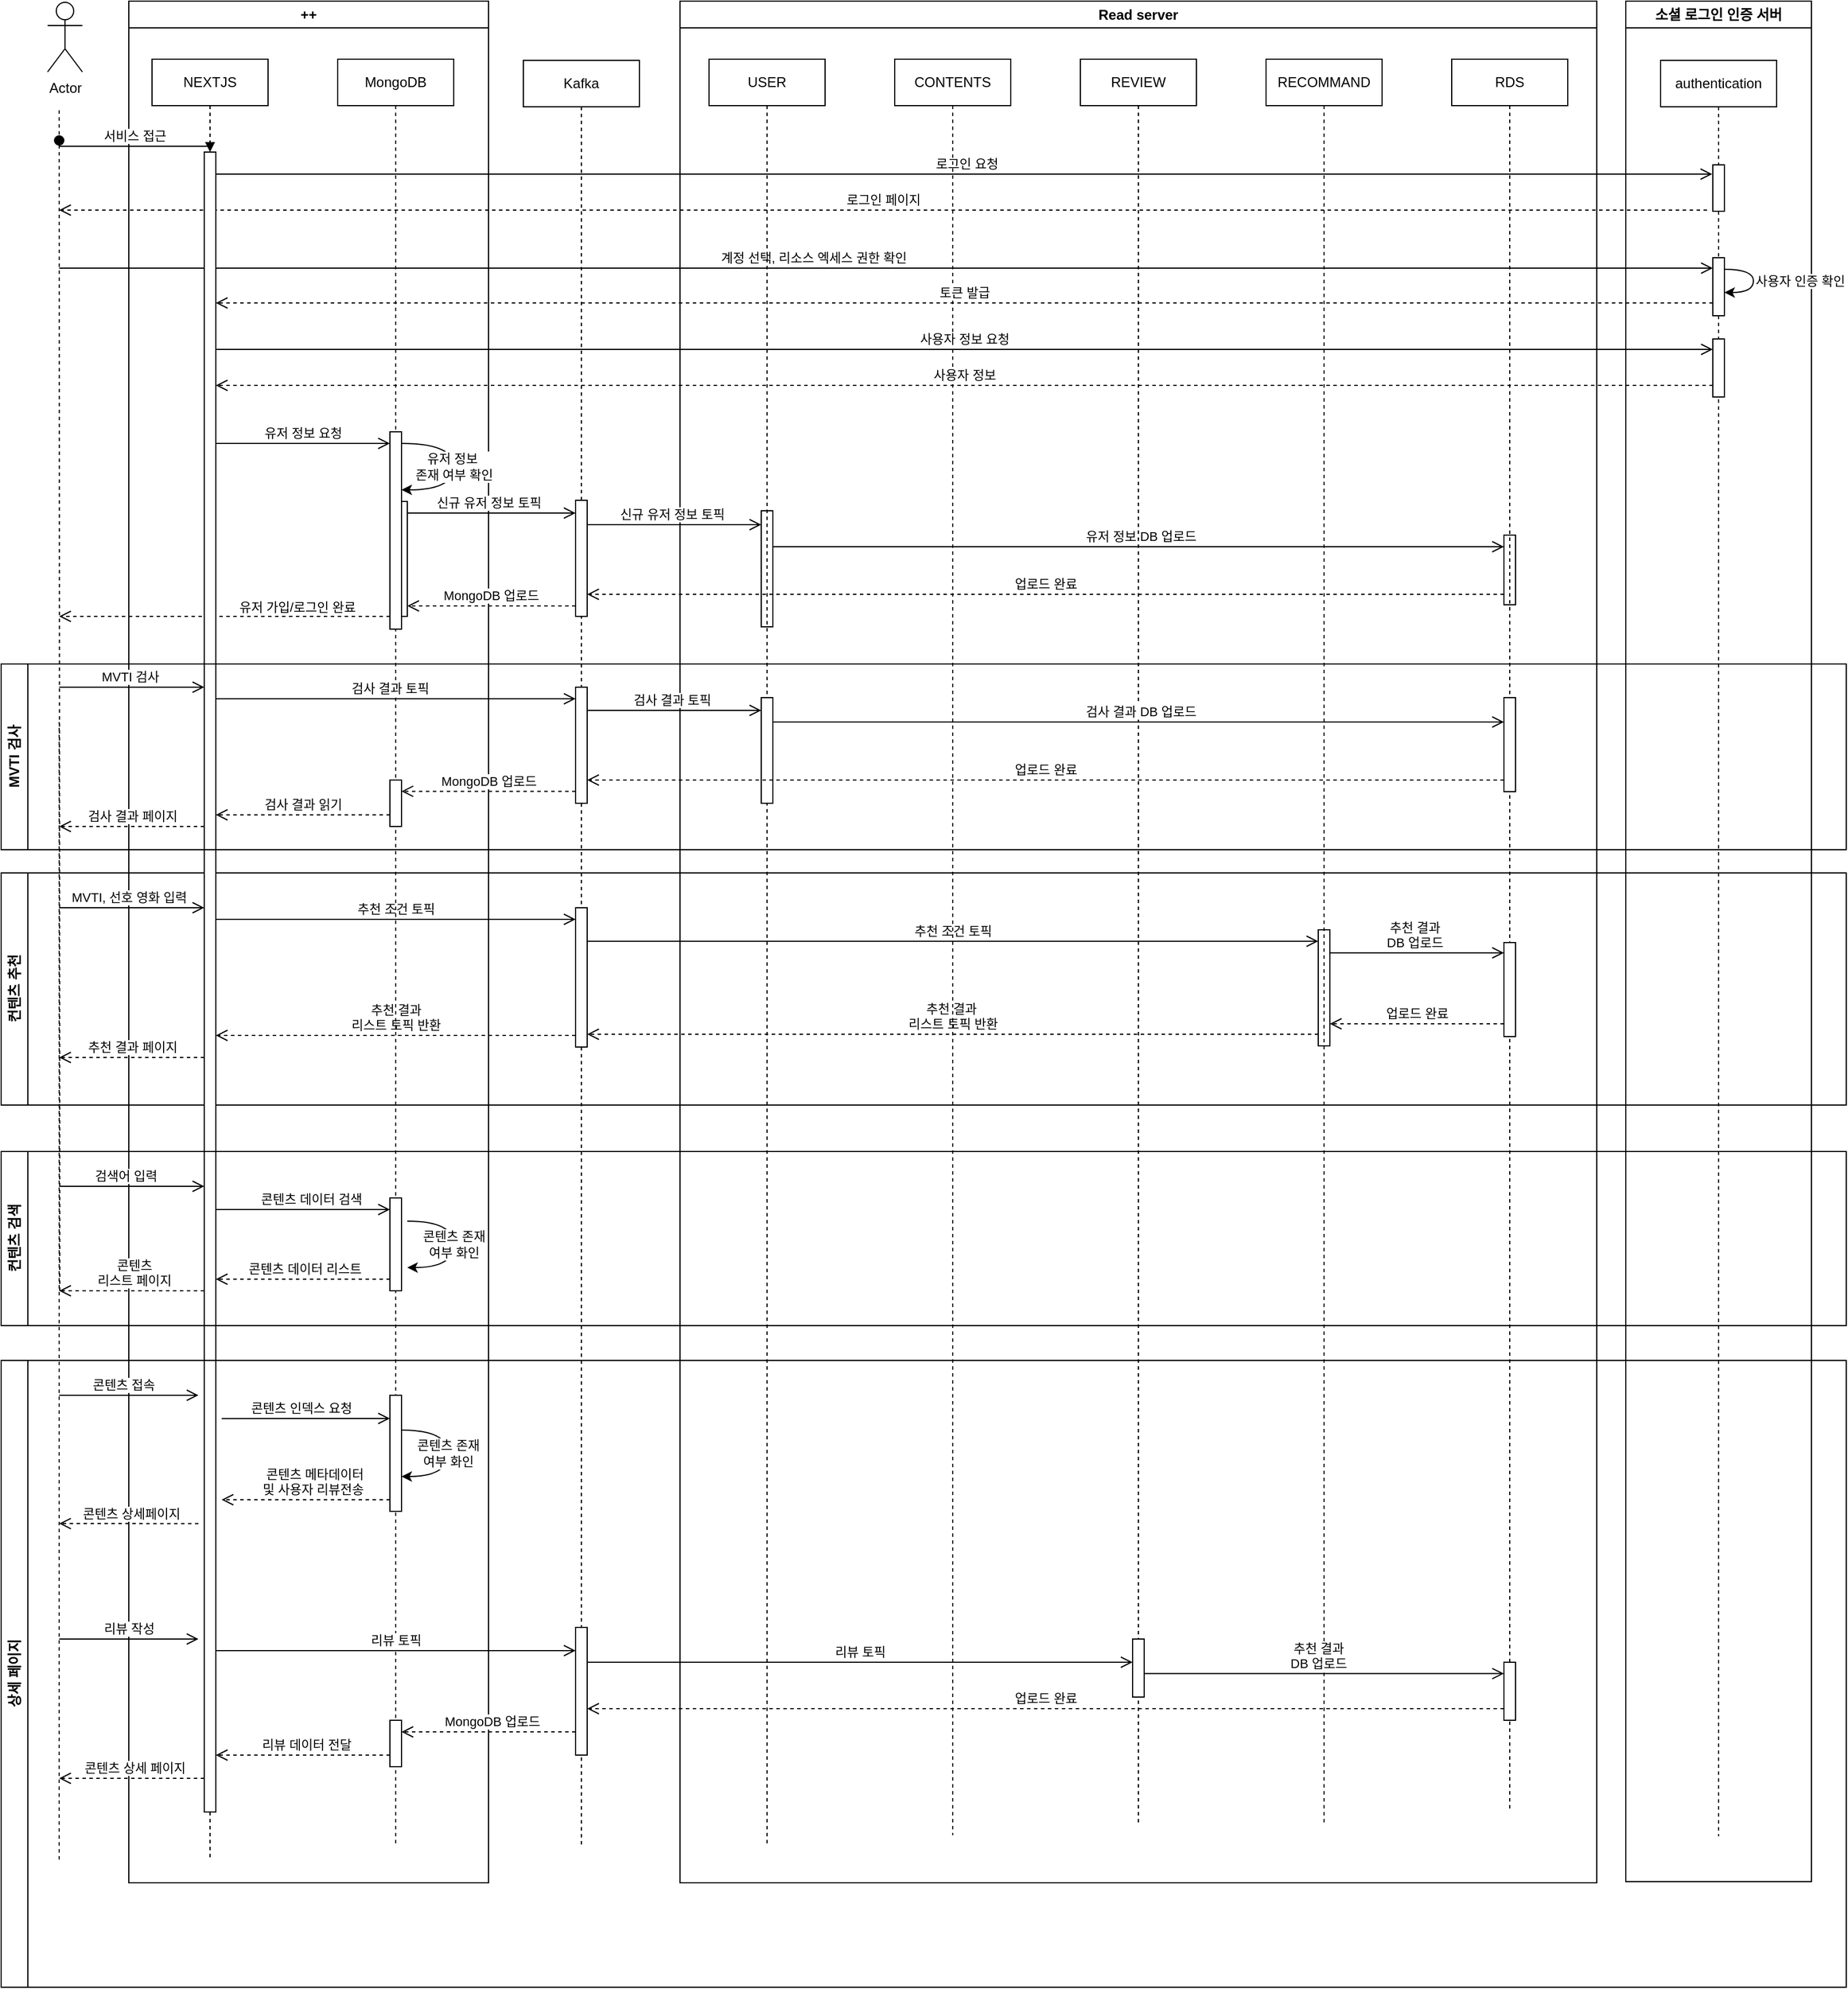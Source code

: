 <mxfile version="24.4.6" type="github">
  <diagram name="Page-1" id="2YBvvXClWsGukQMizWep">
    <mxGraphModel dx="4048" dy="2816" grid="1" gridSize="10" guides="1" tooltips="1" connect="1" arrows="1" fold="1" page="1" pageScale="1" pageWidth="850" pageHeight="1100" math="0" shadow="0">
      <root>
        <mxCell id="0" />
        <mxCell id="1" parent="0" />
        <mxCell id="jFhaPYOHIbbMJdS9G8yV-58" value="Actor" style="shape=umlActor;verticalLabelPosition=bottom;verticalAlign=top;html=1;outlineConnect=0;" vertex="1" parent="1">
          <mxGeometry x="-50" width="30" height="60" as="geometry" />
        </mxCell>
        <mxCell id="jFhaPYOHIbbMJdS9G8yV-61" value="++" style="swimlane;whiteSpace=wrap;html=1;" vertex="1" parent="1">
          <mxGeometry x="20" y="-1" width="310" height="1621" as="geometry" />
        </mxCell>
        <mxCell id="jFhaPYOHIbbMJdS9G8yV-139" value="" style="html=1;points=[];perimeter=orthogonalPerimeter;outlineConnect=0;targetShapes=umlLifeline;portConstraint=eastwest;newEdgeStyle={&quot;edgeStyle&quot;:&quot;elbowEdgeStyle&quot;,&quot;elbow&quot;:&quot;vertical&quot;,&quot;curved&quot;:0,&quot;rounded&quot;:0};" vertex="1" parent="jFhaPYOHIbbMJdS9G8yV-61">
          <mxGeometry x="230" y="431" width="10" height="99" as="geometry" />
        </mxCell>
        <mxCell id="jFhaPYOHIbbMJdS9G8yV-140" value="유저 정보&amp;nbsp;&lt;div&gt;존재 여부 확인&lt;/div&gt;" style="endArrow=classic;html=1;rounded=0;edgeStyle=orthogonalEdgeStyle;curved=1;" edge="1" parent="jFhaPYOHIbbMJdS9G8yV-61">
          <mxGeometry width="50" height="50" relative="1" as="geometry">
            <mxPoint x="235" y="381" as="sourcePoint" />
            <mxPoint x="235" y="421" as="targetPoint" />
            <Array as="points">
              <mxPoint x="280" y="381" />
              <mxPoint x="280" y="421" />
            </Array>
          </mxGeometry>
        </mxCell>
        <mxCell id="jFhaPYOHIbbMJdS9G8yV-136" value="유저 정보 요청" style="html=1;verticalAlign=bottom;endArrow=open;endSize=8;edgeStyle=elbowEdgeStyle;elbow=vertical;curved=0;rounded=0;align=center;" edge="1" parent="jFhaPYOHIbbMJdS9G8yV-61">
          <mxGeometry relative="1" as="geometry">
            <mxPoint x="225" y="381" as="targetPoint" />
            <Array as="points">
              <mxPoint x="100" y="381" />
            </Array>
            <mxPoint x="75" y="381" as="sourcePoint" />
            <mxPoint as="offset" />
          </mxGeometry>
        </mxCell>
        <mxCell id="jFhaPYOHIbbMJdS9G8yV-208" value="유저 가입/로그인 완료" style="html=1;verticalAlign=bottom;endArrow=open;dashed=1;endSize=8;edgeStyle=elbowEdgeStyle;elbow=vertical;curved=0;rounded=0;" edge="1" parent="jFhaPYOHIbbMJdS9G8yV-61">
          <mxGeometry x="-0.436" y="1" relative="1" as="geometry">
            <mxPoint x="-60" y="530" as="targetPoint" />
            <Array as="points">
              <mxPoint x="200" y="530" />
            </Array>
            <mxPoint x="225" y="530" as="sourcePoint" />
            <mxPoint as="offset" />
          </mxGeometry>
        </mxCell>
        <mxCell id="jFhaPYOHIbbMJdS9G8yV-71" value="소셜 로그인 인증 서버" style="swimlane;whiteSpace=wrap;html=1;movable=1;resizable=1;rotatable=1;deletable=1;editable=1;locked=0;connectable=1;" vertex="1" parent="1">
          <mxGeometry x="1310" y="-1" width="160" height="1620" as="geometry" />
        </mxCell>
        <mxCell id="jFhaPYOHIbbMJdS9G8yV-72" value="authentication" style="shape=umlLifeline;perimeter=lifelinePerimeter;whiteSpace=wrap;html=1;container=0;dropTarget=0;collapsible=0;recursiveResize=0;outlineConnect=0;portConstraint=eastwest;newEdgeStyle={&quot;edgeStyle&quot;:&quot;elbowEdgeStyle&quot;,&quot;elbow&quot;:&quot;vertical&quot;,&quot;curved&quot;:0,&quot;rounded&quot;:0};movable=1;resizable=1;rotatable=1;deletable=1;editable=1;locked=0;connectable=1;" vertex="1" parent="jFhaPYOHIbbMJdS9G8yV-71">
          <mxGeometry x="30" y="51" width="100" height="1530" as="geometry" />
        </mxCell>
        <mxCell id="jFhaPYOHIbbMJdS9G8yV-73" value="" style="html=1;points=[];perimeter=orthogonalPerimeter;outlineConnect=0;targetShapes=umlLifeline;portConstraint=eastwest;newEdgeStyle={&quot;edgeStyle&quot;:&quot;elbowEdgeStyle&quot;,&quot;elbow&quot;:&quot;vertical&quot;,&quot;curved&quot;:0,&quot;rounded&quot;:0};" vertex="1" parent="jFhaPYOHIbbMJdS9G8yV-72">
          <mxGeometry x="45" y="90" width="10" height="40" as="geometry" />
        </mxCell>
        <mxCell id="jFhaPYOHIbbMJdS9G8yV-78" value="" style="html=1;points=[];perimeter=orthogonalPerimeter;outlineConnect=0;targetShapes=umlLifeline;portConstraint=eastwest;newEdgeStyle={&quot;edgeStyle&quot;:&quot;elbowEdgeStyle&quot;,&quot;elbow&quot;:&quot;vertical&quot;,&quot;curved&quot;:0,&quot;rounded&quot;:0};" vertex="1" parent="jFhaPYOHIbbMJdS9G8yV-72">
          <mxGeometry x="45" y="170" width="10" height="50" as="geometry" />
        </mxCell>
        <mxCell id="jFhaPYOHIbbMJdS9G8yV-80" value="" style="html=1;points=[];perimeter=orthogonalPerimeter;outlineConnect=0;targetShapes=umlLifeline;portConstraint=eastwest;newEdgeStyle={&quot;edgeStyle&quot;:&quot;elbowEdgeStyle&quot;,&quot;elbow&quot;:&quot;vertical&quot;,&quot;curved&quot;:0,&quot;rounded&quot;:0};" vertex="1" parent="jFhaPYOHIbbMJdS9G8yV-72">
          <mxGeometry x="45" y="240" width="10" height="50" as="geometry" />
        </mxCell>
        <mxCell id="jFhaPYOHIbbMJdS9G8yV-76" value="로그인 페이지" style="html=1;verticalAlign=bottom;endArrow=open;dashed=1;endSize=8;edgeStyle=elbowEdgeStyle;elbow=vertical;curved=0;rounded=0;" edge="1" parent="jFhaPYOHIbbMJdS9G8yV-71">
          <mxGeometry x="0.001" relative="1" as="geometry">
            <mxPoint x="-1350" y="180" as="targetPoint" />
            <Array as="points">
              <mxPoint x="15" y="180" />
            </Array>
            <mxPoint x="70" y="180" as="sourcePoint" />
            <mxPoint as="offset" />
          </mxGeometry>
        </mxCell>
        <mxCell id="jFhaPYOHIbbMJdS9G8yV-63" value="로그인 요청" style="html=1;verticalAlign=bottom;endArrow=open;endSize=8;edgeStyle=elbowEdgeStyle;elbow=horizontal;curved=0;rounded=0;" edge="1" parent="jFhaPYOHIbbMJdS9G8yV-71">
          <mxGeometry x="0.007" relative="1" as="geometry">
            <mxPoint x="74.5" y="149" as="targetPoint" />
            <Array as="points">
              <mxPoint x="25" y="150" />
              <mxPoint x="-1140" y="149" />
            </Array>
            <mxPoint x="-1220" y="149" as="sourcePoint" />
            <mxPoint as="offset" />
          </mxGeometry>
        </mxCell>
        <mxCell id="aM9ryv3xv72pqoxQDRHE-10" value="계정 선택, 리소스 엑세스 권한 확인" style="html=1;verticalAlign=bottom;endArrow=open;endSize=8;edgeStyle=elbowEdgeStyle;elbow=vertical;curved=0;rounded=0;" parent="jFhaPYOHIbbMJdS9G8yV-71" edge="1">
          <mxGeometry x="0.0" relative="1" as="geometry">
            <mxPoint x="75" y="230" as="targetPoint" />
            <Array as="points">
              <mxPoint x="-1350" y="230" />
            </Array>
            <mxPoint x="-1225" y="230" as="sourcePoint" />
            <mxPoint as="offset" />
          </mxGeometry>
        </mxCell>
        <mxCell id="jFhaPYOHIbbMJdS9G8yV-87" value="사용자 인증 확인" style="endArrow=classic;html=1;rounded=0;edgeStyle=orthogonalEdgeStyle;curved=1;" edge="1" parent="jFhaPYOHIbbMJdS9G8yV-71" source="jFhaPYOHIbbMJdS9G8yV-78" target="jFhaPYOHIbbMJdS9G8yV-78">
          <mxGeometry y="40" width="50" height="50" relative="1" as="geometry">
            <mxPoint x="90" y="231" as="sourcePoint" />
            <mxPoint x="140" y="180" as="targetPoint" />
            <Array as="points">
              <mxPoint x="110" y="231" />
              <mxPoint x="110" y="251" />
            </Array>
            <mxPoint as="offset" />
          </mxGeometry>
        </mxCell>
        <mxCell id="jFhaPYOHIbbMJdS9G8yV-88" value="컨텐츠 추천" style="swimlane;horizontal=0;whiteSpace=wrap;html=1;startSize=23;" vertex="1" parent="1">
          <mxGeometry x="-90" y="750" width="1590" height="200" as="geometry" />
        </mxCell>
        <mxCell id="jFhaPYOHIbbMJdS9G8yV-90" value="MVTI, 선호 영화 입력" style="html=1;verticalAlign=bottom;endArrow=open;endSize=8;edgeStyle=elbowEdgeStyle;elbow=vertical;curved=0;rounded=0;" edge="1" parent="jFhaPYOHIbbMJdS9G8yV-88" target="aM9ryv3xv72pqoxQDRHE-2">
          <mxGeometry x="0.037" relative="1" as="geometry">
            <mxPoint x="170" y="30" as="targetPoint" />
            <Array as="points">
              <mxPoint x="50" y="30" />
            </Array>
            <mxPoint x="60" y="30" as="sourcePoint" />
            <mxPoint as="offset" />
          </mxGeometry>
        </mxCell>
        <mxCell id="jFhaPYOHIbbMJdS9G8yV-100" value="추천 결과&lt;div&gt;리스트 토픽 반환&lt;/div&gt;" style="html=1;verticalAlign=bottom;endArrow=open;dashed=1;endSize=8;edgeStyle=elbowEdgeStyle;elbow=vertical;curved=0;rounded=0;" edge="1" parent="jFhaPYOHIbbMJdS9G8yV-88">
          <mxGeometry x="0.002" relative="1" as="geometry">
            <mxPoint x="185" y="140" as="targetPoint" />
            <Array as="points">
              <mxPoint x="205" y="140" />
            </Array>
            <mxPoint x="495" y="140" as="sourcePoint" />
            <mxPoint as="offset" />
          </mxGeometry>
        </mxCell>
        <mxCell id="jFhaPYOHIbbMJdS9G8yV-102" value="추천 결과 페이지" style="html=1;verticalAlign=bottom;endArrow=open;dashed=1;endSize=8;edgeStyle=elbowEdgeStyle;elbow=vertical;curved=0;rounded=0;" edge="1" parent="jFhaPYOHIbbMJdS9G8yV-88" source="aM9ryv3xv72pqoxQDRHE-2">
          <mxGeometry x="0.002" relative="1" as="geometry">
            <mxPoint x="50" y="159" as="targetPoint" />
            <Array as="points">
              <mxPoint x="70" y="159" />
            </Array>
            <mxPoint x="150" y="159" as="sourcePoint" />
            <mxPoint as="offset" />
          </mxGeometry>
        </mxCell>
        <mxCell id="jFhaPYOHIbbMJdS9G8yV-91" value="추천 조건 토픽" style="html=1;verticalAlign=bottom;endArrow=open;endSize=8;edgeStyle=elbowEdgeStyle;elbow=vertical;curved=0;rounded=0;" edge="1" parent="jFhaPYOHIbbMJdS9G8yV-88">
          <mxGeometry relative="1" as="geometry">
            <mxPoint x="495" y="40" as="targetPoint" />
            <Array as="points">
              <mxPoint x="470" y="40" />
            </Array>
            <mxPoint x="185" y="40" as="sourcePoint" />
            <mxPoint as="offset" />
          </mxGeometry>
        </mxCell>
        <mxCell id="jFhaPYOHIbbMJdS9G8yV-62" value="Read server" style="swimlane;whiteSpace=wrap;html=1;" vertex="1" parent="1">
          <mxGeometry x="495" y="-1" width="790" height="1621" as="geometry" />
        </mxCell>
        <mxCell id="jFhaPYOHIbbMJdS9G8yV-99" value="" style="html=1;points=[];perimeter=orthogonalPerimeter;outlineConnect=0;targetShapes=umlLifeline;portConstraint=eastwest;newEdgeStyle={&quot;edgeStyle&quot;:&quot;elbowEdgeStyle&quot;,&quot;elbow&quot;:&quot;vertical&quot;,&quot;curved&quot;:0,&quot;rounded&quot;:0};" vertex="1" parent="jFhaPYOHIbbMJdS9G8yV-62">
          <mxGeometry x="550" y="800" width="10" height="100" as="geometry" />
        </mxCell>
        <mxCell id="jFhaPYOHIbbMJdS9G8yV-147" value="" style="html=1;points=[];perimeter=orthogonalPerimeter;outlineConnect=0;targetShapes=umlLifeline;portConstraint=eastwest;newEdgeStyle={&quot;edgeStyle&quot;:&quot;elbowEdgeStyle&quot;,&quot;elbow&quot;:&quot;vertical&quot;,&quot;curved&quot;:0,&quot;rounded&quot;:0};" vertex="1" parent="jFhaPYOHIbbMJdS9G8yV-62">
          <mxGeometry x="70" y="439" width="10" height="100" as="geometry" />
        </mxCell>
        <mxCell id="jFhaPYOHIbbMJdS9G8yV-149" value="유저 정보 DB 업로드" style="html=1;verticalAlign=bottom;endArrow=open;endSize=8;edgeStyle=elbowEdgeStyle;elbow=vertical;curved=0;rounded=0;exitX=0.5;exitY=0.417;exitDx=0;exitDy=0;exitPerimeter=0;" edge="1" parent="jFhaPYOHIbbMJdS9G8yV-62" target="jFhaPYOHIbbMJdS9G8yV-150">
          <mxGeometry x="0.008" relative="1" as="geometry">
            <mxPoint x="640" y="470" as="targetPoint" />
            <Array as="points">
              <mxPoint x="60" y="470" />
            </Array>
            <mxPoint x="80" y="470.04" as="sourcePoint" />
            <mxPoint as="offset" />
          </mxGeometry>
        </mxCell>
        <mxCell id="jFhaPYOHIbbMJdS9G8yV-150" value="" style="html=1;points=[];perimeter=orthogonalPerimeter;outlineConnect=0;targetShapes=umlLifeline;portConstraint=eastwest;newEdgeStyle={&quot;edgeStyle&quot;:&quot;elbowEdgeStyle&quot;,&quot;elbow&quot;:&quot;vertical&quot;,&quot;curved&quot;:0,&quot;rounded&quot;:0};" vertex="1" parent="jFhaPYOHIbbMJdS9G8yV-62">
          <mxGeometry x="710" y="460" width="10" height="60" as="geometry" />
        </mxCell>
        <mxCell id="jFhaPYOHIbbMJdS9G8yV-155" value="추천 조건 토픽" style="html=1;verticalAlign=bottom;endArrow=open;endSize=8;edgeStyle=elbowEdgeStyle;elbow=vertical;curved=0;rounded=0;" edge="1" parent="jFhaPYOHIbbMJdS9G8yV-62">
          <mxGeometry relative="1" as="geometry">
            <mxPoint x="550" y="809.88" as="targetPoint" />
            <Array as="points">
              <mxPoint x="205" y="809.88" />
            </Array>
            <mxPoint x="-80" y="809.88" as="sourcePoint" />
            <mxPoint as="offset" />
          </mxGeometry>
        </mxCell>
        <mxCell id="jFhaPYOHIbbMJdS9G8yV-94" value="추천 결과&amp;nbsp;&lt;div&gt;리스트 토픽 반환&lt;/div&gt;" style="html=1;verticalAlign=bottom;endArrow=open;dashed=1;endSize=8;edgeStyle=elbowEdgeStyle;elbow=horizontal;curved=0;rounded=0;" edge="1" parent="jFhaPYOHIbbMJdS9G8yV-62">
          <mxGeometry relative="1" as="geometry">
            <mxPoint x="-80" y="890" as="targetPoint" />
            <Array as="points">
              <mxPoint x="255" y="890" />
            </Array>
            <mxPoint x="550" y="890" as="sourcePoint" />
            <mxPoint as="offset" />
          </mxGeometry>
        </mxCell>
        <mxCell id="jFhaPYOHIbbMJdS9G8yV-48" value="RECOMMAND" style="shape=umlLifeline;perimeter=lifelinePerimeter;whiteSpace=wrap;html=1;container=0;dropTarget=0;collapsible=0;recursiveResize=0;outlineConnect=0;portConstraint=eastwest;newEdgeStyle={&quot;edgeStyle&quot;:&quot;elbowEdgeStyle&quot;,&quot;elbow&quot;:&quot;vertical&quot;,&quot;curved&quot;:0,&quot;rounded&quot;:0};movable=1;resizable=1;rotatable=1;deletable=1;editable=1;locked=0;connectable=1;" vertex="1" parent="jFhaPYOHIbbMJdS9G8yV-62">
          <mxGeometry x="505" y="50" width="100" height="1520" as="geometry" />
        </mxCell>
        <mxCell id="aM9ryv3xv72pqoxQDRHE-1" value="NEXTJS" style="shape=umlLifeline;perimeter=lifelinePerimeter;whiteSpace=wrap;html=1;container=0;dropTarget=0;collapsible=0;recursiveResize=0;outlineConnect=0;portConstraint=eastwest;newEdgeStyle={&quot;edgeStyle&quot;:&quot;elbowEdgeStyle&quot;,&quot;elbow&quot;:&quot;vertical&quot;,&quot;curved&quot;:0,&quot;rounded&quot;:0};movable=0;resizable=0;rotatable=0;deletable=0;editable=0;locked=1;connectable=0;" parent="jFhaPYOHIbbMJdS9G8yV-62" vertex="1">
          <mxGeometry x="-455" y="50" width="100" height="1550" as="geometry" />
        </mxCell>
        <mxCell id="aM9ryv3xv72pqoxQDRHE-2" value="" style="html=1;points=[];perimeter=orthogonalPerimeter;outlineConnect=0;targetShapes=umlLifeline;portConstraint=eastwest;newEdgeStyle={&quot;edgeStyle&quot;:&quot;elbowEdgeStyle&quot;,&quot;elbow&quot;:&quot;vertical&quot;,&quot;curved&quot;:0,&quot;rounded&quot;:0};" parent="aM9ryv3xv72pqoxQDRHE-1" vertex="1">
          <mxGeometry x="45" y="80" width="10" height="1430" as="geometry" />
        </mxCell>
        <mxCell id="aM9ryv3xv72pqoxQDRHE-3" value="서비스 접근" style="html=1;verticalAlign=bottom;startArrow=oval;endArrow=block;startSize=8;edgeStyle=elbowEdgeStyle;elbow=vertical;curved=0;rounded=0;" parent="aM9ryv3xv72pqoxQDRHE-1" target="aM9ryv3xv72pqoxQDRHE-2" edge="1">
          <mxGeometry relative="1" as="geometry">
            <mxPoint x="-80" y="70" as="sourcePoint" />
          </mxGeometry>
        </mxCell>
        <mxCell id="aM9ryv3xv72pqoxQDRHE-5" value="MongoDB" style="shape=umlLifeline;perimeter=lifelinePerimeter;whiteSpace=wrap;html=1;container=0;dropTarget=0;collapsible=0;recursiveResize=0;outlineConnect=0;portConstraint=eastwest;newEdgeStyle={&quot;edgeStyle&quot;:&quot;elbowEdgeStyle&quot;,&quot;elbow&quot;:&quot;vertical&quot;,&quot;curved&quot;:0,&quot;rounded&quot;:0};movable=1;resizable=1;rotatable=1;deletable=1;editable=1;locked=0;connectable=1;" parent="jFhaPYOHIbbMJdS9G8yV-62" vertex="1">
          <mxGeometry x="-295" y="50" width="100" height="1540" as="geometry" />
        </mxCell>
        <mxCell id="jFhaPYOHIbbMJdS9G8yV-137" value="" style="html=1;points=[];perimeter=orthogonalPerimeter;outlineConnect=0;targetShapes=umlLifeline;portConstraint=eastwest;newEdgeStyle={&quot;edgeStyle&quot;:&quot;elbowEdgeStyle&quot;,&quot;elbow&quot;:&quot;vertical&quot;,&quot;curved&quot;:0,&quot;rounded&quot;:0};" vertex="1" parent="aM9ryv3xv72pqoxQDRHE-5">
          <mxGeometry x="45" y="321" width="10" height="170" as="geometry" />
        </mxCell>
        <mxCell id="jFhaPYOHIbbMJdS9G8yV-115" value="" style="html=1;points=[];perimeter=orthogonalPerimeter;outlineConnect=0;targetShapes=umlLifeline;portConstraint=eastwest;newEdgeStyle={&quot;edgeStyle&quot;:&quot;elbowEdgeStyle&quot;,&quot;elbow&quot;:&quot;vertical&quot;,&quot;curved&quot;:0,&quot;rounded&quot;:0};" vertex="1" parent="aM9ryv3xv72pqoxQDRHE-5">
          <mxGeometry x="45" y="981" width="10" height="80" as="geometry" />
        </mxCell>
        <mxCell id="jFhaPYOHIbbMJdS9G8yV-1" value="Kafka" style="shape=umlLifeline;perimeter=lifelinePerimeter;whiteSpace=wrap;html=1;container=0;dropTarget=0;collapsible=0;recursiveResize=0;outlineConnect=0;portConstraint=eastwest;newEdgeStyle={&quot;edgeStyle&quot;:&quot;elbowEdgeStyle&quot;,&quot;elbow&quot;:&quot;vertical&quot;,&quot;curved&quot;:0,&quot;rounded&quot;:0};movable=1;resizable=1;rotatable=1;deletable=1;editable=1;locked=0;connectable=1;" vertex="1" parent="jFhaPYOHIbbMJdS9G8yV-62">
          <mxGeometry x="-135" y="51" width="100" height="1539" as="geometry" />
        </mxCell>
        <mxCell id="jFhaPYOHIbbMJdS9G8yV-145" value="" style="html=1;points=[];perimeter=orthogonalPerimeter;outlineConnect=0;targetShapes=umlLifeline;portConstraint=eastwest;newEdgeStyle={&quot;edgeStyle&quot;:&quot;elbowEdgeStyle&quot;,&quot;elbow&quot;:&quot;vertical&quot;,&quot;curved&quot;:0,&quot;rounded&quot;:0};" vertex="1" parent="jFhaPYOHIbbMJdS9G8yV-1">
          <mxGeometry x="45" y="379" width="10" height="100" as="geometry" />
        </mxCell>
        <mxCell id="jFhaPYOHIbbMJdS9G8yV-98" value="" style="html=1;points=[];perimeter=orthogonalPerimeter;outlineConnect=0;targetShapes=umlLifeline;portConstraint=eastwest;newEdgeStyle={&quot;edgeStyle&quot;:&quot;elbowEdgeStyle&quot;,&quot;elbow&quot;:&quot;vertical&quot;,&quot;curved&quot;:0,&quot;rounded&quot;:0};" vertex="1" parent="jFhaPYOHIbbMJdS9G8yV-1">
          <mxGeometry x="45" y="730" width="10" height="120" as="geometry" />
        </mxCell>
        <mxCell id="jFhaPYOHIbbMJdS9G8yV-222" value="&lt;span style=&quot;color: rgba(0, 0, 0, 0); font-family: monospace; font-size: 0px; text-align: start;&quot;&gt;%3CmxGraphModel%3E%3Croot%3E%3CmxCell%20id%3D%220%22%2F%3E%3CmxCell%20id%3D%221%22%20parent%3D%220%22%2F%3E%3CmxCell%20id%3D%222%22%20value%3D%22%EC%8B%A0%EA%B7%9C%20%EC%9C%A0%EC%A0%80%20%EC%A0%95%EB%B3%B4%20%ED%86%A0%ED%94%BD%22%20style%3D%22html%3D1%3BverticalAlign%3Dbottom%3BendArrow%3Dopen%3BendSize%3D8%3BedgeStyle%3DelbowEdgeStyle%3Belbow%3Dvertical%3Bcurved%3D0%3Brounded%3D0%3Balign%3Dcenter%3B%22%20edge%3D%221%22%20parent%3D%221%22%3E%3CmxGeometry%20x%3D%22-0.035%22%20relative%3D%221%22%20as%3D%22geometry%22%3E%3CmxPoint%20x%3D%22405%22%20y%3D%22440%22%20as%3D%22targetPoint%22%2F%3E%3CArray%20as%3D%22points%22%3E%3CmxPoint%20x%3D%22285%22%20y%3D%22440%22%2F%3E%3C%2FArray%3E%3CmxPoint%20x%3D%22260%22%20y%3D%22440%22%20as%3D%22sourcePoint%22%2F%3E%3CmxPoint%20as%3D%22offset%22%2F%3E%3C%2FmxGeometry%3E%3C%2FmxCell%3E%3C%2Froot%3E%3C%2FmxGraphModel%3E&lt;/span&gt;" style="html=1;points=[];perimeter=orthogonalPerimeter;outlineConnect=0;targetShapes=umlLifeline;portConstraint=eastwest;newEdgeStyle={&quot;edgeStyle&quot;:&quot;elbowEdgeStyle&quot;,&quot;elbow&quot;:&quot;vertical&quot;,&quot;curved&quot;:0,&quot;rounded&quot;:0};" vertex="1" parent="jFhaPYOHIbbMJdS9G8yV-1">
          <mxGeometry x="45" y="540" width="10" height="100" as="geometry" />
        </mxCell>
        <mxCell id="jFhaPYOHIbbMJdS9G8yV-148" value="신규 유저 정보 토픽" style="html=1;verticalAlign=bottom;endArrow=open;endSize=8;edgeStyle=elbowEdgeStyle;elbow=vertical;curved=0;rounded=0;align=center;" edge="1" parent="jFhaPYOHIbbMJdS9G8yV-62" source="jFhaPYOHIbbMJdS9G8yV-145" target="jFhaPYOHIbbMJdS9G8yV-147">
          <mxGeometry x="-0.035" relative="1" as="geometry">
            <mxPoint x="55" y="451" as="targetPoint" />
            <Array as="points">
              <mxPoint x="-50" y="451" />
            </Array>
            <mxPoint x="-75" y="451" as="sourcePoint" />
            <mxPoint as="offset" />
          </mxGeometry>
        </mxCell>
        <mxCell id="jFhaPYOHIbbMJdS9G8yV-3" value="USER" style="shape=umlLifeline;perimeter=lifelinePerimeter;whiteSpace=wrap;html=1;container=0;dropTarget=0;collapsible=0;recursiveResize=0;outlineConnect=0;portConstraint=eastwest;newEdgeStyle={&quot;edgeStyle&quot;:&quot;elbowEdgeStyle&quot;,&quot;elbow&quot;:&quot;vertical&quot;,&quot;curved&quot;:0,&quot;rounded&quot;:0};movable=1;resizable=1;rotatable=1;deletable=1;editable=1;locked=0;connectable=1;" vertex="1" parent="jFhaPYOHIbbMJdS9G8yV-62">
          <mxGeometry x="25" y="50" width="100" height="1540" as="geometry" />
        </mxCell>
        <mxCell id="jFhaPYOHIbbMJdS9G8yV-5" value="CONTENTS" style="shape=umlLifeline;perimeter=lifelinePerimeter;whiteSpace=wrap;html=1;container=0;dropTarget=0;collapsible=0;recursiveResize=0;outlineConnect=0;portConstraint=eastwest;newEdgeStyle={&quot;edgeStyle&quot;:&quot;elbowEdgeStyle&quot;,&quot;elbow&quot;:&quot;vertical&quot;,&quot;curved&quot;:0,&quot;rounded&quot;:0};" vertex="1" parent="jFhaPYOHIbbMJdS9G8yV-62">
          <mxGeometry x="185" y="50" width="100" height="1530" as="geometry" />
        </mxCell>
        <mxCell id="jFhaPYOHIbbMJdS9G8yV-46" value="REVIEW" style="shape=umlLifeline;perimeter=lifelinePerimeter;whiteSpace=wrap;html=1;container=0;dropTarget=0;collapsible=0;recursiveResize=0;outlineConnect=0;portConstraint=eastwest;newEdgeStyle={&quot;edgeStyle&quot;:&quot;elbowEdgeStyle&quot;,&quot;elbow&quot;:&quot;vertical&quot;,&quot;curved&quot;:0,&quot;rounded&quot;:0};movable=1;resizable=1;rotatable=1;deletable=1;editable=1;locked=0;connectable=1;" vertex="1" parent="jFhaPYOHIbbMJdS9G8yV-62">
          <mxGeometry x="345" y="50" width="100" height="1520" as="geometry" />
        </mxCell>
        <mxCell id="jFhaPYOHIbbMJdS9G8yV-154" value="업로드 완료" style="html=1;verticalAlign=bottom;endArrow=open;dashed=1;endSize=8;edgeStyle=elbowEdgeStyle;elbow=vertical;curved=0;rounded=0;" edge="1" parent="jFhaPYOHIbbMJdS9G8yV-62" source="jFhaPYOHIbbMJdS9G8yV-150" target="jFhaPYOHIbbMJdS9G8yV-145">
          <mxGeometry x="0.001" relative="1" as="geometry">
            <mxPoint x="-75" y="511" as="targetPoint" />
            <Array as="points">
              <mxPoint x="685" y="511" />
            </Array>
            <mxPoint x="685" y="511" as="sourcePoint" />
            <mxPoint as="offset" />
          </mxGeometry>
        </mxCell>
        <mxCell id="jFhaPYOHIbbMJdS9G8yV-159" value="업로드 완료" style="html=1;verticalAlign=bottom;endArrow=open;dashed=1;endSize=8;edgeStyle=elbowEdgeStyle;elbow=vertical;curved=0;rounded=0;" edge="1" parent="jFhaPYOHIbbMJdS9G8yV-62">
          <mxGeometry relative="1" as="geometry">
            <mxPoint x="560" y="881" as="targetPoint" />
            <Array as="points">
              <mxPoint x="695" y="881" />
            </Array>
            <mxPoint x="710" y="881" as="sourcePoint" />
            <mxPoint as="offset" />
          </mxGeometry>
        </mxCell>
        <mxCell id="jFhaPYOHIbbMJdS9G8yV-156" value="추천 결과&lt;div&gt;DB 업로드&lt;/div&gt;" style="html=1;verticalAlign=bottom;endArrow=open;endSize=8;edgeStyle=elbowEdgeStyle;elbow=vertical;curved=0;rounded=0;align=center;" edge="1" parent="jFhaPYOHIbbMJdS9G8yV-62">
          <mxGeometry x="-0.035" relative="1" as="geometry">
            <mxPoint x="710" y="819.87" as="targetPoint" />
            <Array as="points">
              <mxPoint x="590" y="819.87" />
            </Array>
            <mxPoint x="560" y="819.87" as="sourcePoint" />
            <mxPoint as="offset" />
          </mxGeometry>
        </mxCell>
        <mxCell id="jFhaPYOHIbbMJdS9G8yV-50" value="RDS" style="shape=umlLifeline;perimeter=lifelinePerimeter;whiteSpace=wrap;html=1;container=0;dropTarget=0;collapsible=0;recursiveResize=0;outlineConnect=0;portConstraint=eastwest;newEdgeStyle={&quot;edgeStyle&quot;:&quot;elbowEdgeStyle&quot;,&quot;elbow&quot;:&quot;vertical&quot;,&quot;curved&quot;:0,&quot;rounded&quot;:0};movable=1;resizable=1;rotatable=1;deletable=1;editable=1;locked=0;connectable=1;" vertex="1" parent="jFhaPYOHIbbMJdS9G8yV-62">
          <mxGeometry x="665" y="50" width="100" height="1510" as="geometry" />
        </mxCell>
        <mxCell id="jFhaPYOHIbbMJdS9G8yV-157" value="" style="html=1;points=[];perimeter=orthogonalPerimeter;outlineConnect=0;targetShapes=umlLifeline;portConstraint=eastwest;newEdgeStyle={&quot;edgeStyle&quot;:&quot;elbowEdgeStyle&quot;,&quot;elbow&quot;:&quot;vertical&quot;,&quot;curved&quot;:0,&quot;rounded&quot;:0};" vertex="1" parent="jFhaPYOHIbbMJdS9G8yV-50">
          <mxGeometry x="45" y="761" width="10" height="81" as="geometry" />
        </mxCell>
        <mxCell id="jFhaPYOHIbbMJdS9G8yV-226" value="&lt;span style=&quot;color: rgba(0, 0, 0, 0); font-family: monospace; font-size: 0px; text-align: start;&quot;&gt;%3CmxGraphModel%3E%3Croot%3E%3CmxCell%20id%3D%220%22%2F%3E%3CmxCell%20id%3D%221%22%20parent%3D%220%22%2F%3E%3CmxCell%20id%3D%222%22%20value%3D%22%EC%8B%A0%EA%B7%9C%20%EC%9C%A0%EC%A0%80%20%EC%A0%95%EB%B3%B4%20%ED%86%A0%ED%94%BD%22%20style%3D%22html%3D1%3BverticalAlign%3Dbottom%3BendArrow%3Dopen%3BendSize%3D8%3BedgeStyle%3DelbowEdgeStyle%3Belbow%3Dvertical%3Bcurved%3D0%3Brounded%3D0%3Balign%3Dcenter%3B%22%20edge%3D%221%22%20parent%3D%221%22%3E%3CmxGeometry%20x%3D%22-0.035%22%20relative%3D%221%22%20as%3D%22geometry%22%3E%3CmxPoint%20x%3D%22405%22%20y%3D%22440%22%20as%3D%22targetPoint%22%2F%3E%3CArray%20as%3D%22points%22%3E%3CmxPoint%20x%3D%22285%22%20y%3D%22440%22%2F%3E%3C%2FArray%3E%3CmxPoint%20x%3D%22260%22%20y%3D%22440%22%20as%3D%22sourcePoint%22%2F%3E%3CmxPoint%20as%3D%22offset%22%2F%3E%3C%2FmxGeometry%3E%3C%2FmxCell%3E%3C%2Froot%3E%3C%2FmxGraphModel%3E&lt;/span&gt;" style="html=1;points=[];perimeter=orthogonalPerimeter;outlineConnect=0;targetShapes=umlLifeline;portConstraint=eastwest;newEdgeStyle={&quot;edgeStyle&quot;:&quot;elbowEdgeStyle&quot;,&quot;elbow&quot;:&quot;vertical&quot;,&quot;curved&quot;:0,&quot;rounded&quot;:0};" vertex="1" parent="jFhaPYOHIbbMJdS9G8yV-62">
          <mxGeometry x="70" y="600" width="10" height="91" as="geometry" />
        </mxCell>
        <mxCell id="jFhaPYOHIbbMJdS9G8yV-103" value="컨텐츠 검색" style="swimlane;horizontal=0;whiteSpace=wrap;html=1;startSize=23;" vertex="1" parent="1">
          <mxGeometry x="-90" y="990" width="1590" height="150" as="geometry" />
        </mxCell>
        <mxCell id="jFhaPYOHIbbMJdS9G8yV-107" value="검색어 입력" style="html=1;verticalAlign=bottom;endArrow=open;endSize=8;edgeStyle=elbowEdgeStyle;elbow=vertical;curved=0;rounded=0;align=left;" edge="1" parent="jFhaPYOHIbbMJdS9G8yV-103" target="aM9ryv3xv72pqoxQDRHE-2">
          <mxGeometry x="-0.333" relative="1" as="geometry">
            <mxPoint x="170" y="30" as="targetPoint" />
            <Array as="points">
              <mxPoint x="50" y="30" />
            </Array>
            <mxPoint x="70" y="30" as="sourcePoint" />
            <mxPoint as="offset" />
          </mxGeometry>
        </mxCell>
        <mxCell id="jFhaPYOHIbbMJdS9G8yV-108" value="콘텐츠 데이터 검색&amp;nbsp;" style="html=1;verticalAlign=bottom;endArrow=open;endSize=8;edgeStyle=elbowEdgeStyle;elbow=vertical;curved=0;rounded=0;align=left;" edge="1" parent="jFhaPYOHIbbMJdS9G8yV-103" target="jFhaPYOHIbbMJdS9G8yV-115">
          <mxGeometry x="-0.333" relative="1" as="geometry">
            <mxPoint x="330" y="50" as="targetPoint" />
            <Array as="points">
              <mxPoint x="185" y="50" />
            </Array>
            <mxPoint x="205" y="50" as="sourcePoint" />
            <mxPoint as="offset" />
          </mxGeometry>
        </mxCell>
        <mxCell id="jFhaPYOHIbbMJdS9G8yV-111" value="&amp;nbsp;콘텐츠 데이터 리스트" style="html=1;verticalAlign=bottom;endArrow=open;dashed=1;endSize=8;edgeStyle=elbowEdgeStyle;elbow=vertical;curved=0;rounded=0;" edge="1" parent="jFhaPYOHIbbMJdS9G8yV-103" source="jFhaPYOHIbbMJdS9G8yV-115">
          <mxGeometry x="0.006" relative="1" as="geometry">
            <mxPoint x="185" y="110" as="targetPoint" />
            <Array as="points">
              <mxPoint x="210" y="110" />
            </Array>
            <mxPoint x="330" y="110" as="sourcePoint" />
            <mxPoint as="offset" />
          </mxGeometry>
        </mxCell>
        <mxCell id="jFhaPYOHIbbMJdS9G8yV-112" value="&amp;nbsp;콘텐츠&lt;div&gt;&amp;nbsp;리스트 페이지&lt;/div&gt;" style="html=1;verticalAlign=bottom;endArrow=open;dashed=1;endSize=8;edgeStyle=elbowEdgeStyle;elbow=vertical;curved=0;rounded=0;" edge="1" parent="jFhaPYOHIbbMJdS9G8yV-103" source="aM9ryv3xv72pqoxQDRHE-2">
          <mxGeometry x="0.002" relative="1" as="geometry">
            <mxPoint x="50" y="120" as="targetPoint" />
            <Array as="points">
              <mxPoint x="95" y="120" />
            </Array>
            <mxPoint x="170" y="120" as="sourcePoint" />
            <mxPoint as="offset" />
          </mxGeometry>
        </mxCell>
        <mxCell id="jFhaPYOHIbbMJdS9G8yV-128" value="콘텐츠 존재&lt;div&gt;여부 화인&lt;/div&gt;" style="endArrow=classic;html=1;rounded=0;edgeStyle=orthogonalEdgeStyle;curved=1;" edge="1" parent="jFhaPYOHIbbMJdS9G8yV-103">
          <mxGeometry width="50" height="50" relative="1" as="geometry">
            <mxPoint x="350" y="60" as="sourcePoint" />
            <mxPoint x="350" y="100" as="targetPoint" />
            <Array as="points">
              <mxPoint x="390" y="60" />
              <mxPoint x="390" y="100" />
            </Array>
          </mxGeometry>
        </mxCell>
        <mxCell id="jFhaPYOHIbbMJdS9G8yV-117" value="상세 페이지" style="swimlane;horizontal=0;whiteSpace=wrap;html=1;startSize=23;" vertex="1" parent="1">
          <mxGeometry x="-90" y="1170" width="1590" height="540" as="geometry" />
        </mxCell>
        <mxCell id="jFhaPYOHIbbMJdS9G8yV-118" value="콘텐츠 접속" style="html=1;verticalAlign=bottom;endArrow=open;endSize=8;edgeStyle=elbowEdgeStyle;elbow=vertical;curved=0;rounded=0;align=left;" edge="1" parent="jFhaPYOHIbbMJdS9G8yV-117">
          <mxGeometry x="-0.333" relative="1" as="geometry">
            <mxPoint x="170" y="30" as="targetPoint" />
            <Array as="points">
              <mxPoint x="50" y="30" />
            </Array>
            <mxPoint x="70" y="30" as="sourcePoint" />
            <mxPoint as="offset" />
          </mxGeometry>
        </mxCell>
        <mxCell id="jFhaPYOHIbbMJdS9G8yV-123" value="" style="endArrow=none;dashed=1;html=1;rounded=0;" edge="1" parent="jFhaPYOHIbbMJdS9G8yV-117">
          <mxGeometry width="50" height="50" relative="1" as="geometry">
            <mxPoint x="50" y="430" as="sourcePoint" />
            <mxPoint x="50" y="-550" as="targetPoint" />
          </mxGeometry>
        </mxCell>
        <mxCell id="jFhaPYOHIbbMJdS9G8yV-131" value="콘텐츠 메타데이터&lt;div&gt;및 사용자 리뷰전송&amp;nbsp;&lt;/div&gt;" style="html=1;verticalAlign=bottom;endArrow=open;dashed=1;endSize=8;edgeStyle=elbowEdgeStyle;elbow=vertical;curved=0;rounded=0;" edge="1" parent="jFhaPYOHIbbMJdS9G8yV-117">
          <mxGeometry x="0.086" relative="1" as="geometry">
            <mxPoint x="190" y="120" as="targetPoint" />
            <Array as="points">
              <mxPoint x="215" y="120" />
            </Array>
            <mxPoint x="345" y="100" as="sourcePoint" />
            <mxPoint as="offset" />
          </mxGeometry>
        </mxCell>
        <mxCell id="jFhaPYOHIbbMJdS9G8yV-160" value="콘텐츠 상세페이지" style="html=1;verticalAlign=bottom;endArrow=open;dashed=1;endSize=8;edgeStyle=elbowEdgeStyle;elbow=vertical;curved=0;rounded=0;exitX=0.5;exitY=0.753;exitDx=0;exitDy=0;exitPerimeter=0;" edge="1" parent="jFhaPYOHIbbMJdS9G8yV-117">
          <mxGeometry x="-0.035" relative="1" as="geometry">
            <mxPoint x="50" y="140" as="targetPoint" />
            <Array as="points" />
            <mxPoint x="170" y="140.61" as="sourcePoint" />
            <mxPoint as="offset" />
          </mxGeometry>
        </mxCell>
        <mxCell id="jFhaPYOHIbbMJdS9G8yV-161" value="리뷰 작성" style="html=1;verticalAlign=bottom;endArrow=open;endSize=8;edgeStyle=elbowEdgeStyle;elbow=vertical;curved=0;rounded=0;align=center;" edge="1" parent="jFhaPYOHIbbMJdS9G8yV-117">
          <mxGeometry x="0.143" relative="1" as="geometry">
            <mxPoint x="170" y="240" as="targetPoint" />
            <Array as="points">
              <mxPoint x="50" y="240" />
            </Array>
            <mxPoint x="70" y="240" as="sourcePoint" />
            <mxPoint as="offset" />
          </mxGeometry>
        </mxCell>
        <mxCell id="jFhaPYOHIbbMJdS9G8yV-164" value="리뷰 토픽" style="html=1;verticalAlign=bottom;endArrow=open;endSize=8;edgeStyle=elbowEdgeStyle;elbow=vertical;curved=0;rounded=0;" edge="1" parent="jFhaPYOHIbbMJdS9G8yV-117" target="jFhaPYOHIbbMJdS9G8yV-165">
          <mxGeometry relative="1" as="geometry">
            <mxPoint x="960" y="260" as="targetPoint" />
            <Array as="points">
              <mxPoint x="790" y="260" />
            </Array>
            <mxPoint x="505" y="260" as="sourcePoint" />
            <mxPoint as="offset" />
          </mxGeometry>
        </mxCell>
        <mxCell id="jFhaPYOHIbbMJdS9G8yV-169" value="업로드 완료" style="html=1;verticalAlign=bottom;endArrow=open;dashed=1;endSize=8;edgeStyle=elbowEdgeStyle;elbow=vertical;curved=0;rounded=0;" edge="1" parent="jFhaPYOHIbbMJdS9G8yV-117">
          <mxGeometry relative="1" as="geometry">
            <mxPoint x="505.035" y="300" as="targetPoint" />
            <Array as="points">
              <mxPoint x="1035" y="300" />
              <mxPoint x="1170" y="440" />
            </Array>
            <mxPoint x="1295" y="300" as="sourcePoint" />
            <mxPoint as="offset" />
          </mxGeometry>
        </mxCell>
        <mxCell id="jFhaPYOHIbbMJdS9G8yV-171" value="MongoDB 업로드" style="html=1;verticalAlign=bottom;endArrow=open;dashed=1;endSize=8;edgeStyle=elbowEdgeStyle;elbow=vertical;curved=0;rounded=0;" edge="1" parent="jFhaPYOHIbbMJdS9G8yV-117">
          <mxGeometry x="-0.035" relative="1" as="geometry">
            <mxPoint x="345" y="320" as="targetPoint" />
            <Array as="points">
              <mxPoint x="390" y="320" />
            </Array>
            <mxPoint x="495" y="320" as="sourcePoint" />
            <mxPoint as="offset" />
          </mxGeometry>
        </mxCell>
        <mxCell id="jFhaPYOHIbbMJdS9G8yV-185" value="콘텐츠 상세 페이지" style="html=1;verticalAlign=bottom;endArrow=open;dashed=1;endSize=8;edgeStyle=elbowEdgeStyle;elbow=vertical;curved=0;rounded=0;" edge="1" parent="jFhaPYOHIbbMJdS9G8yV-117">
          <mxGeometry x="-0.035" relative="1" as="geometry">
            <mxPoint x="50" y="360" as="targetPoint" />
            <Array as="points">
              <mxPoint x="90" y="360" />
            </Array>
            <mxPoint x="175" y="360" as="sourcePoint" />
            <mxPoint as="offset" />
          </mxGeometry>
        </mxCell>
        <mxCell id="jFhaPYOHIbbMJdS9G8yV-122" value="" style="html=1;points=[];perimeter=orthogonalPerimeter;outlineConnect=0;targetShapes=umlLifeline;portConstraint=eastwest;newEdgeStyle={&quot;edgeStyle&quot;:&quot;elbowEdgeStyle&quot;,&quot;elbow&quot;:&quot;vertical&quot;,&quot;curved&quot;:0,&quot;rounded&quot;:0};" vertex="1" parent="jFhaPYOHIbbMJdS9G8yV-117">
          <mxGeometry x="335" y="30" width="10" height="100" as="geometry" />
        </mxCell>
        <mxCell id="jFhaPYOHIbbMJdS9G8yV-170" value="" style="html=1;points=[];perimeter=orthogonalPerimeter;outlineConnect=0;targetShapes=umlLifeline;portConstraint=eastwest;newEdgeStyle={&quot;edgeStyle&quot;:&quot;elbowEdgeStyle&quot;,&quot;elbow&quot;:&quot;vertical&quot;,&quot;curved&quot;:0,&quot;rounded&quot;:0};" vertex="1" parent="jFhaPYOHIbbMJdS9G8yV-117">
          <mxGeometry x="335" y="310" width="10" height="40" as="geometry" />
        </mxCell>
        <mxCell id="jFhaPYOHIbbMJdS9G8yV-162" value="리뷰 토픽" style="html=1;verticalAlign=bottom;endArrow=open;endSize=8;edgeStyle=elbowEdgeStyle;elbow=vertical;curved=0;rounded=0;" edge="1" parent="jFhaPYOHIbbMJdS9G8yV-117">
          <mxGeometry relative="1" as="geometry">
            <mxPoint x="495" y="250" as="targetPoint" />
            <Array as="points">
              <mxPoint x="480" y="250" />
            </Array>
            <mxPoint x="185" y="250" as="sourcePoint" />
            <mxPoint as="offset" />
          </mxGeometry>
        </mxCell>
        <mxCell id="jFhaPYOHIbbMJdS9G8yV-184" value="리뷰 데이터 전달" style="html=1;verticalAlign=bottom;endArrow=open;dashed=1;endSize=8;edgeStyle=elbowEdgeStyle;elbow=vertical;curved=0;rounded=0;" edge="1" parent="jFhaPYOHIbbMJdS9G8yV-117">
          <mxGeometry x="-0.035" relative="1" as="geometry">
            <mxPoint x="185" y="340" as="targetPoint" />
            <Array as="points">
              <mxPoint x="305" y="340" />
            </Array>
            <mxPoint x="335" y="340" as="sourcePoint" />
            <mxPoint as="offset" />
          </mxGeometry>
        </mxCell>
        <mxCell id="jFhaPYOHIbbMJdS9G8yV-163" value="" style="html=1;points=[];perimeter=orthogonalPerimeter;outlineConnect=0;targetShapes=umlLifeline;portConstraint=eastwest;newEdgeStyle={&quot;edgeStyle&quot;:&quot;elbowEdgeStyle&quot;,&quot;elbow&quot;:&quot;vertical&quot;,&quot;curved&quot;:0,&quot;rounded&quot;:0};" vertex="1" parent="jFhaPYOHIbbMJdS9G8yV-117">
          <mxGeometry x="495" y="230" width="10" height="110" as="geometry" />
        </mxCell>
        <mxCell id="jFhaPYOHIbbMJdS9G8yV-165" value="" style="html=1;points=[];perimeter=orthogonalPerimeter;outlineConnect=0;targetShapes=umlLifeline;portConstraint=eastwest;newEdgeStyle={&quot;edgeStyle&quot;:&quot;elbowEdgeStyle&quot;,&quot;elbow&quot;:&quot;vertical&quot;,&quot;curved&quot;:0,&quot;rounded&quot;:0};" vertex="1" parent="jFhaPYOHIbbMJdS9G8yV-117">
          <mxGeometry x="975" y="240" width="10" height="50" as="geometry" />
        </mxCell>
        <mxCell id="jFhaPYOHIbbMJdS9G8yV-213" value="콘텐츠 인덱스 요청&amp;nbsp;" style="html=1;verticalAlign=bottom;endArrow=open;endSize=8;edgeStyle=elbowEdgeStyle;elbow=vertical;curved=0;rounded=0;align=center;exitX=1.5;exitY=0.763;exitDx=0;exitDy=0;exitPerimeter=0;" edge="1" parent="jFhaPYOHIbbMJdS9G8yV-117" source="aM9ryv3xv72pqoxQDRHE-2">
          <mxGeometry x="-0.035" relative="1" as="geometry">
            <mxPoint x="335" y="50" as="targetPoint" />
            <Array as="points" />
            <mxPoint x="200" y="50" as="sourcePoint" />
            <mxPoint as="offset" />
          </mxGeometry>
        </mxCell>
        <mxCell id="jFhaPYOHIbbMJdS9G8yV-166" value="" style="html=1;points=[];perimeter=orthogonalPerimeter;outlineConnect=0;targetShapes=umlLifeline;portConstraint=eastwest;newEdgeStyle={&quot;edgeStyle&quot;:&quot;elbowEdgeStyle&quot;,&quot;elbow&quot;:&quot;vertical&quot;,&quot;curved&quot;:0,&quot;rounded&quot;:0};" vertex="1" parent="jFhaPYOHIbbMJdS9G8yV-117">
          <mxGeometry x="1295" y="260" width="10" height="50" as="geometry" />
        </mxCell>
        <mxCell id="jFhaPYOHIbbMJdS9G8yV-168" value="추천 결과&lt;div&gt;DB 업로드&lt;/div&gt;" style="html=1;verticalAlign=bottom;endArrow=open;endSize=8;edgeStyle=elbowEdgeStyle;elbow=vertical;curved=0;rounded=0;align=center;" edge="1" parent="jFhaPYOHIbbMJdS9G8yV-117" source="jFhaPYOHIbbMJdS9G8yV-165" target="jFhaPYOHIbbMJdS9G8yV-166">
          <mxGeometry x="-0.035" relative="1" as="geometry">
            <mxPoint x="1289.5" y="269.77" as="targetPoint" />
            <Array as="points">
              <mxPoint x="1030" y="269.77" />
              <mxPoint x="1015" y="99.77" />
            </Array>
            <mxPoint x="1000" y="269.77" as="sourcePoint" />
            <mxPoint as="offset" />
          </mxGeometry>
        </mxCell>
        <mxCell id="jFhaPYOHIbbMJdS9G8yV-215" value="콘텐츠 존재&lt;div&gt;여부 화인&lt;/div&gt;" style="endArrow=classic;html=1;rounded=0;edgeStyle=orthogonalEdgeStyle;curved=1;" edge="1" parent="jFhaPYOHIbbMJdS9G8yV-117">
          <mxGeometry width="50" height="50" relative="1" as="geometry">
            <mxPoint x="345" y="60" as="sourcePoint" />
            <mxPoint x="345" y="100" as="targetPoint" />
            <Array as="points">
              <mxPoint x="385" y="60" />
              <mxPoint x="385" y="100" />
            </Array>
          </mxGeometry>
        </mxCell>
        <mxCell id="jFhaPYOHIbbMJdS9G8yV-146" value="신규 유저 정보 토픽" style="html=1;verticalAlign=bottom;endArrow=open;endSize=8;edgeStyle=elbowEdgeStyle;elbow=vertical;curved=0;rounded=0;align=center;" edge="1" parent="1" target="jFhaPYOHIbbMJdS9G8yV-145">
          <mxGeometry x="-0.035" relative="1" as="geometry">
            <mxPoint x="370" y="440" as="targetPoint" />
            <Array as="points">
              <mxPoint x="285" y="440" />
            </Array>
            <mxPoint x="260" y="440" as="sourcePoint" />
            <mxPoint as="offset" />
          </mxGeometry>
        </mxCell>
        <mxCell id="jFhaPYOHIbbMJdS9G8yV-57" value="" style="endArrow=none;dashed=1;html=1;rounded=0;" edge="1" parent="1">
          <mxGeometry width="50" height="50" relative="1" as="geometry">
            <mxPoint x="-39.5" y="1110" as="sourcePoint" />
            <mxPoint x="-40" y="90" as="targetPoint" />
          </mxGeometry>
        </mxCell>
        <mxCell id="jFhaPYOHIbbMJdS9G8yV-77" value="토큰 발급" style="html=1;verticalAlign=bottom;endArrow=open;dashed=1;endSize=8;edgeStyle=elbowEdgeStyle;elbow=vertical;curved=0;rounded=0;" edge="1" parent="1" source="jFhaPYOHIbbMJdS9G8yV-78" target="aM9ryv3xv72pqoxQDRHE-2">
          <mxGeometry x="0.001" relative="1" as="geometry">
            <mxPoint x="150" y="259" as="targetPoint" />
            <Array as="points">
              <mxPoint x="1300" y="259" />
            </Array>
            <mxPoint x="1355" y="259" as="sourcePoint" />
            <mxPoint as="offset" />
          </mxGeometry>
        </mxCell>
        <mxCell id="jFhaPYOHIbbMJdS9G8yV-81" value="사용자 정보" style="html=1;verticalAlign=bottom;endArrow=open;dashed=1;endSize=8;edgeStyle=elbowEdgeStyle;elbow=vertical;curved=0;rounded=0;" edge="1" parent="1" source="jFhaPYOHIbbMJdS9G8yV-80" target="aM9ryv3xv72pqoxQDRHE-2">
          <mxGeometry x="0.001" relative="1" as="geometry">
            <mxPoint x="97.5" y="330" as="targetPoint" />
            <Array as="points">
              <mxPoint x="1312.5" y="330" />
            </Array>
            <mxPoint x="1362.5" y="330.0" as="sourcePoint" />
            <mxPoint as="offset" />
          </mxGeometry>
        </mxCell>
        <mxCell id="jFhaPYOHIbbMJdS9G8yV-79" value="사용자 정보 요청" style="html=1;verticalAlign=bottom;endArrow=open;endSize=8;edgeStyle=elbowEdgeStyle;elbow=vertical;curved=0;rounded=0;" edge="1" parent="1" source="aM9ryv3xv72pqoxQDRHE-2" target="jFhaPYOHIbbMJdS9G8yV-80">
          <mxGeometry x="0.0" relative="1" as="geometry">
            <mxPoint x="1355" y="299" as="targetPoint" />
            <Array as="points">
              <mxPoint x="160" y="299" />
            </Array>
            <mxPoint x="100" y="299" as="sourcePoint" />
            <mxPoint as="offset" />
          </mxGeometry>
        </mxCell>
        <mxCell id="jFhaPYOHIbbMJdS9G8yV-207" value="MongoDB 업로드" style="html=1;verticalAlign=bottom;endArrow=open;dashed=1;endSize=8;edgeStyle=elbowEdgeStyle;elbow=vertical;curved=0;rounded=0;" edge="1" parent="1" source="jFhaPYOHIbbMJdS9G8yV-145" target="jFhaPYOHIbbMJdS9G8yV-139">
          <mxGeometry x="0.006" relative="1" as="geometry">
            <mxPoint x="240" y="519" as="targetPoint" />
            <Array as="points">
              <mxPoint x="380" y="520" />
            </Array>
            <mxPoint x="390" y="520" as="sourcePoint" />
            <mxPoint as="offset" />
          </mxGeometry>
        </mxCell>
        <mxCell id="jFhaPYOHIbbMJdS9G8yV-216" value="MVTI 검사" style="swimlane;horizontal=0;whiteSpace=wrap;html=1;startSize=23;" vertex="1" parent="1">
          <mxGeometry x="-90" y="570" width="1590" height="160" as="geometry" />
        </mxCell>
        <mxCell id="jFhaPYOHIbbMJdS9G8yV-221" value="검사 결과 토픽" style="html=1;verticalAlign=bottom;endArrow=open;endSize=8;edgeStyle=elbowEdgeStyle;elbow=vertical;curved=0;rounded=0;align=center;" edge="1" parent="jFhaPYOHIbbMJdS9G8yV-216" target="jFhaPYOHIbbMJdS9G8yV-222">
          <mxGeometry x="-0.035" relative="1" as="geometry">
            <mxPoint x="330" y="30" as="targetPoint" />
            <Array as="points">
              <mxPoint x="210" y="30" />
            </Array>
            <mxPoint x="185" y="30" as="sourcePoint" />
            <mxPoint as="offset" />
          </mxGeometry>
        </mxCell>
        <mxCell id="jFhaPYOHIbbMJdS9G8yV-223" value="MongoDB 업로드" style="html=1;verticalAlign=bottom;endArrow=open;dashed=1;endSize=8;edgeStyle=elbowEdgeStyle;elbow=vertical;curved=0;rounded=0;" edge="1" parent="jFhaPYOHIbbMJdS9G8yV-216">
          <mxGeometry x="0.007" relative="1" as="geometry">
            <mxPoint x="345" y="109.74" as="targetPoint" />
            <Array as="points">
              <mxPoint x="470" y="109.74" />
            </Array>
            <mxPoint x="495" y="109.74" as="sourcePoint" />
            <mxPoint as="offset" />
          </mxGeometry>
        </mxCell>
        <mxCell id="jFhaPYOHIbbMJdS9G8yV-224" value="MVTI 검사" style="html=1;verticalAlign=bottom;endArrow=open;endSize=8;edgeStyle=elbowEdgeStyle;elbow=vertical;curved=0;rounded=0;align=center;" edge="1" parent="jFhaPYOHIbbMJdS9G8yV-216" target="aM9ryv3xv72pqoxQDRHE-2">
          <mxGeometry x="-0.035" relative="1" as="geometry">
            <mxPoint x="170" y="20" as="targetPoint" />
            <Array as="points">
              <mxPoint x="75" y="20" />
            </Array>
            <mxPoint x="50" y="20" as="sourcePoint" />
            <mxPoint as="offset" />
          </mxGeometry>
        </mxCell>
        <mxCell id="jFhaPYOHIbbMJdS9G8yV-227" value="검사 결과 토픽" style="html=1;verticalAlign=bottom;endArrow=open;endSize=8;edgeStyle=elbowEdgeStyle;elbow=vertical;curved=0;rounded=0;align=center;" edge="1" parent="jFhaPYOHIbbMJdS9G8yV-216" source="jFhaPYOHIbbMJdS9G8yV-222">
          <mxGeometry x="-0.035" relative="1" as="geometry">
            <mxPoint x="655" y="40" as="targetPoint" />
            <Array as="points" />
            <mxPoint x="540" y="40" as="sourcePoint" />
            <mxPoint as="offset" />
          </mxGeometry>
        </mxCell>
        <mxCell id="jFhaPYOHIbbMJdS9G8yV-228" value="" style="html=1;points=[];perimeter=orthogonalPerimeter;outlineConnect=0;targetShapes=umlLifeline;portConstraint=eastwest;newEdgeStyle={&quot;edgeStyle&quot;:&quot;elbowEdgeStyle&quot;,&quot;elbow&quot;:&quot;vertical&quot;,&quot;curved&quot;:0,&quot;rounded&quot;:0};" vertex="1" parent="jFhaPYOHIbbMJdS9G8yV-216">
          <mxGeometry x="1295" y="29" width="10" height="81" as="geometry" />
        </mxCell>
        <mxCell id="jFhaPYOHIbbMJdS9G8yV-229" value="검사 결과 DB 업로드" style="html=1;verticalAlign=bottom;endArrow=open;endSize=8;edgeStyle=elbowEdgeStyle;elbow=vertical;curved=0;rounded=0;exitX=0.5;exitY=0.417;exitDx=0;exitDy=0;exitPerimeter=0;" edge="1" parent="jFhaPYOHIbbMJdS9G8yV-216">
          <mxGeometry x="0.008" relative="1" as="geometry">
            <mxPoint x="1295" y="50" as="targetPoint" />
            <Array as="points">
              <mxPoint x="645" y="50" />
            </Array>
            <mxPoint x="665" y="50.04" as="sourcePoint" />
            <mxPoint as="offset" />
          </mxGeometry>
        </mxCell>
        <mxCell id="jFhaPYOHIbbMJdS9G8yV-230" value="업로드 완료" style="html=1;verticalAlign=bottom;endArrow=open;dashed=1;endSize=8;edgeStyle=elbowEdgeStyle;elbow=vertical;curved=0;rounded=0;" edge="1" parent="jFhaPYOHIbbMJdS9G8yV-216" source="jFhaPYOHIbbMJdS9G8yV-228">
          <mxGeometry x="0.001" relative="1" as="geometry">
            <mxPoint x="505" y="100" as="targetPoint" />
            <Array as="points" />
            <mxPoint x="1240" y="100" as="sourcePoint" />
            <mxPoint as="offset" />
          </mxGeometry>
        </mxCell>
        <mxCell id="jFhaPYOHIbbMJdS9G8yV-231" value="" style="html=1;points=[];perimeter=orthogonalPerimeter;outlineConnect=0;targetShapes=umlLifeline;portConstraint=eastwest;newEdgeStyle={&quot;edgeStyle&quot;:&quot;elbowEdgeStyle&quot;,&quot;elbow&quot;:&quot;vertical&quot;,&quot;curved&quot;:0,&quot;rounded&quot;:0};" vertex="1" parent="jFhaPYOHIbbMJdS9G8yV-216">
          <mxGeometry x="335" y="100" width="10" height="40" as="geometry" />
        </mxCell>
        <mxCell id="jFhaPYOHIbbMJdS9G8yV-232" value="검사 결과 읽기" style="html=1;verticalAlign=bottom;endArrow=open;dashed=1;endSize=8;edgeStyle=elbowEdgeStyle;elbow=vertical;curved=0;rounded=0;" edge="1" parent="jFhaPYOHIbbMJdS9G8yV-216">
          <mxGeometry x="0.007" relative="1" as="geometry">
            <mxPoint x="185" y="130" as="targetPoint" />
            <Array as="points">
              <mxPoint x="310" y="130" />
            </Array>
            <mxPoint x="335" y="130" as="sourcePoint" />
            <mxPoint as="offset" />
          </mxGeometry>
        </mxCell>
        <mxCell id="jFhaPYOHIbbMJdS9G8yV-234" value="검사 결과 페이지" style="html=1;verticalAlign=bottom;endArrow=open;dashed=1;endSize=8;edgeStyle=elbowEdgeStyle;elbow=vertical;curved=0;rounded=0;" edge="1" parent="jFhaPYOHIbbMJdS9G8yV-216">
          <mxGeometry x="0.002" relative="1" as="geometry">
            <mxPoint x="50" y="140" as="targetPoint" />
            <Array as="points">
              <mxPoint x="70" y="140" />
            </Array>
            <mxPoint x="175" y="140" as="sourcePoint" />
            <mxPoint as="offset" />
          </mxGeometry>
        </mxCell>
      </root>
    </mxGraphModel>
  </diagram>
</mxfile>
